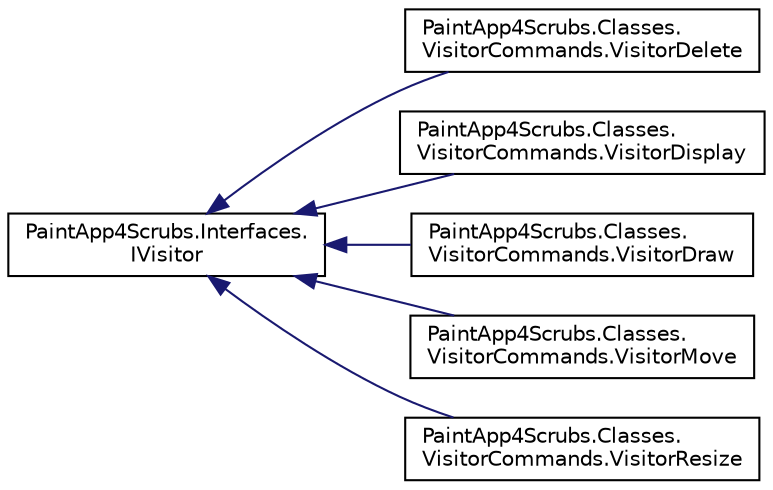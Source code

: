 digraph "Graphical Class Hierarchy"
{
 // LATEX_PDF_SIZE
  edge [fontname="Helvetica",fontsize="10",labelfontname="Helvetica",labelfontsize="10"];
  node [fontname="Helvetica",fontsize="10",shape=record];
  rankdir="LR";
  Node0 [label="PaintApp4Scrubs.Interfaces.\lIVisitor",height=0.2,width=0.4,color="black", fillcolor="white", style="filled",URL="$interface_paint_app4_scrubs_1_1_interfaces_1_1_i_visitor.html",tooltip="the visitor interface"];
  Node0 -> Node1 [dir="back",color="midnightblue",fontsize="10",style="solid",fontname="Helvetica"];
  Node1 [label="PaintApp4Scrubs.Classes.\lVisitorCommands.VisitorDelete",height=0.2,width=0.4,color="black", fillcolor="white", style="filled",URL="$class_paint_app4_scrubs_1_1_classes_1_1_visitor_commands_1_1_visitor_delete.html",tooltip="Visitor to delete the objects"];
  Node0 -> Node2 [dir="back",color="midnightblue",fontsize="10",style="solid",fontname="Helvetica"];
  Node2 [label="PaintApp4Scrubs.Classes.\lVisitorCommands.VisitorDisplay",height=0.2,width=0.4,color="black", fillcolor="white", style="filled",URL="$class_paint_app4_scrubs_1_1_classes_1_1_visitor_commands_1_1_visitor_display.html",tooltip="the vistor to draw"];
  Node0 -> Node3 [dir="back",color="midnightblue",fontsize="10",style="solid",fontname="Helvetica"];
  Node3 [label="PaintApp4Scrubs.Classes.\lVisitorCommands.VisitorDraw",height=0.2,width=0.4,color="black", fillcolor="white", style="filled",URL="$class_paint_app4_scrubs_1_1_classes_1_1_visitor_commands_1_1_visitor_draw.html",tooltip=" "];
  Node0 -> Node4 [dir="back",color="midnightblue",fontsize="10",style="solid",fontname="Helvetica"];
  Node4 [label="PaintApp4Scrubs.Classes.\lVisitorCommands.VisitorMove",height=0.2,width=0.4,color="black", fillcolor="white", style="filled",URL="$class_paint_app4_scrubs_1_1_classes_1_1_visitor_commands_1_1_visitor_move.html",tooltip=" "];
  Node0 -> Node5 [dir="back",color="midnightblue",fontsize="10",style="solid",fontname="Helvetica"];
  Node5 [label="PaintApp4Scrubs.Classes.\lVisitorCommands.VisitorResize",height=0.2,width=0.4,color="black", fillcolor="white", style="filled",URL="$class_paint_app4_scrubs_1_1_classes_1_1_visitor_commands_1_1_visitor_resize.html",tooltip="the Visitor to Move the objects"];
}

